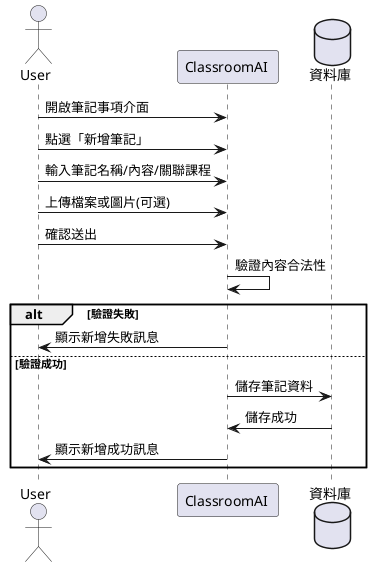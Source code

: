 @startuml
actor User
participant "ClassroomAI " as System
database "資料庫" as DB

User -> System : 開啟筆記事項介面
User -> System : 點選「新增筆記」
User -> System : 輸入筆記名稱/內容/關聯課程
User -> System : 上傳檔案或圖片(可選)
User -> System : 確認送出

System -> System : 驗證內容合法性
alt 驗證失敗
    System -> User : 顯示新增失敗訊息
else 驗證成功
    System -> DB : 儲存筆記資料
    DB -> System : 儲存成功
    System -> User : 顯示新增成功訊息

end
@enduml
